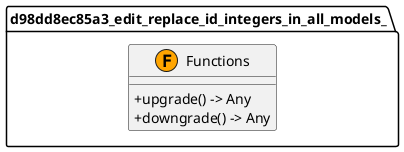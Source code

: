 @startuml
skinparam classAttributeIconSize 0

package "d98dd8ec85a3_edit_replace_id_integers_in_all_models_" {
  class Functions <<(F,orange)>> {
    + upgrade() -> Any
    + downgrade() -> Any
  }
}

' Relationships
@enduml